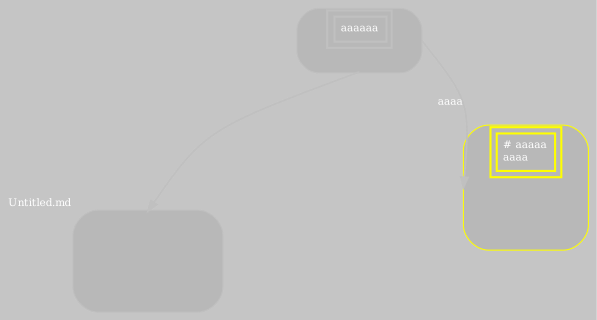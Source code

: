 digraph {
  dpi = 300;
  layout = "neato";
  notranslate = true;
  fontsize = 5;
  splines = "curved";
  labeljust = "l";
  labelloc = "t";
  graph [
    bgcolor = "#55555555";
    labeljust = "l";
    fontsize = 5;
  ];
  edge [
    weight = 0;
    fontsize = 5;
  ];
  node [
    style = "filled,bold,rounded";
    shape = "box";
    label = "";
    labelloc = "t";
    penwidth = 0.5;
    fontcolor = "white";
    fillcolor = "#00000011";
    fontsize = 5;
  ];
  "b0d48722a6742a2e" [
    pos = "1.41,0!";
    fixedsize = true;
    width = 0.8333333333333334;
    height = 0.43;
    color = "gray";
    label = <<table WIDTH="0.8333333333333334" HEIGHT="0.43"><tr><td ALIGN="LEFT">aaaaaa<br ALIGN="LEFT"></br></td></tr></table>>;
  ];
  "6654bf961c7bda5a" [
    xlp = "0,-441";
    xlabel = "Untitled.md";
    pos = "0,-1.47!";
    fixedsize = true;
    width = 1.0033333333333334;
    height = 0.6866666666666666;
    color = "gray";
  ];
  "d1464ebd7972207f" [
    pos = "2.52,-0.98!";
    fixedsize = true;
    width = 0.8333333333333334;
    height = 0.8333333333333334;
    color = "yellow";
    label = <<table WIDTH="0.8333333333333334" HEIGHT="0.8333333333333334"><tr><td ALIGN="LEFT"># aaaaa<br ALIGN="LEFT"></br>aaaa<br ALIGN="LEFT"></br></td></tr></table>>;
  ];
  "b0d48722a6742a2e" -> "d1464ebd7972207f" [
    label = "aaaa";
    fontcolor = "white";
    headport = "w";
    tailport = "e";
    arrowsize = 0.5;
    penwidth = 0.8;
    color = "gray";
  ];
  "b0d48722a6742a2e" -> "6654bf961c7bda5a" [
    fontcolor = "white";
    headport = "n";
    tailport = "s";
    arrowsize = 0.5;
    penwidth = 0.8;
    color = "gray";
  ];
}